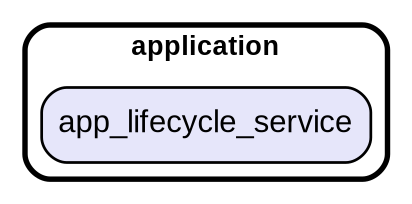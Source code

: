 digraph "" {
  graph [style=rounded fontname="Arial Black" fontsize=13 penwidth=2.6];
  node [shape=rect style="filled,rounded" fontname=Arial fontsize=15 fillcolor=Lavender penwidth=1.3];
  edge [penwidth=1.3];
  "/app_lifecycle_service.dart" [label="app_lifecycle_service"];
  subgraph "cluster~" {
    label="application";
    "/app_lifecycle_service.dart";
  }
}
